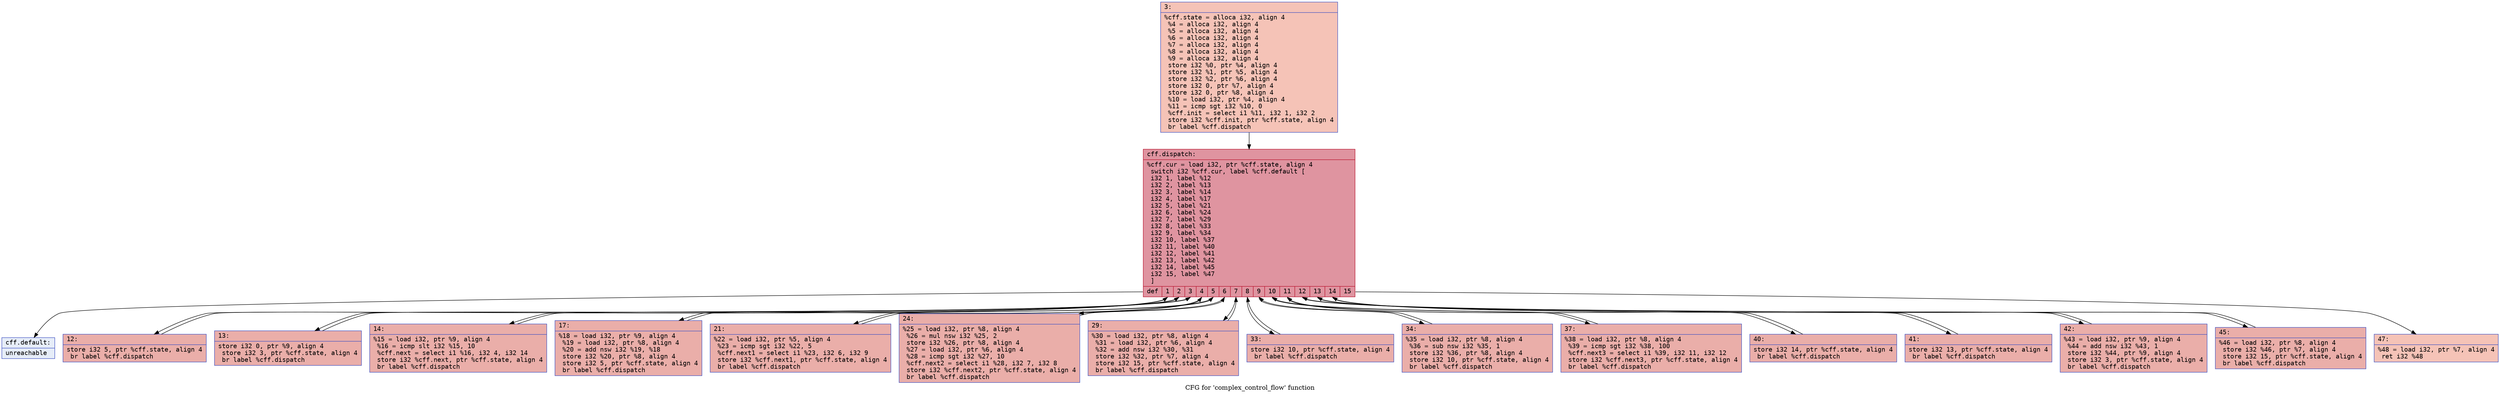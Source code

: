 digraph "CFG for 'complex_control_flow' function" {
	label="CFG for 'complex_control_flow' function";

	Node0x5edd3ea65ad0 [shape=record,color="#3d50c3ff", style=filled, fillcolor="#e8765c70" fontname="Courier",label="{3:\l|  %cff.state = alloca i32, align 4\l  %4 = alloca i32, align 4\l  %5 = alloca i32, align 4\l  %6 = alloca i32, align 4\l  %7 = alloca i32, align 4\l  %8 = alloca i32, align 4\l  %9 = alloca i32, align 4\l  store i32 %0, ptr %4, align 4\l  store i32 %1, ptr %5, align 4\l  store i32 %2, ptr %6, align 4\l  store i32 0, ptr %7, align 4\l  store i32 0, ptr %8, align 4\l  %10 = load i32, ptr %4, align 4\l  %11 = icmp sgt i32 %10, 0\l  %cff.init = select i1 %11, i32 1, i32 2\l  store i32 %cff.init, ptr %cff.state, align 4\l  br label %cff.dispatch\l}"];
	Node0x5edd3ea65ad0 -> Node0x5edd3ea7f440;
	Node0x5edd3ea65c00 [shape=record,color="#3d50c3ff", style=filled, fillcolor="#d0473d70" fontname="Courier",label="{12:\l|  store i32 5, ptr %cff.state, align 4\l  br label %cff.dispatch\l}"];
	Node0x5edd3ea65c00 -> Node0x5edd3ea7f440;
	Node0x5edd3ea69130 [shape=record,color="#3d50c3ff", style=filled, fillcolor="#d0473d70" fontname="Courier",label="{13:\l|  store i32 0, ptr %9, align 4\l  store i32 3, ptr %cff.state, align 4\l  br label %cff.dispatch\l}"];
	Node0x5edd3ea69130 -> Node0x5edd3ea7f440;
	Node0x5edd3ea69380 [shape=record,color="#3d50c3ff", style=filled, fillcolor="#d0473d70" fontname="Courier",label="{14:\l|  %15 = load i32, ptr %9, align 4\l  %16 = icmp slt i32 %15, 10\l  %cff.next = select i1 %16, i32 4, i32 14\l  store i32 %cff.next, ptr %cff.state, align 4\l  br label %cff.dispatch\l}"];
	Node0x5edd3ea69380 -> Node0x5edd3ea7f440;
	Node0x5edd3ea69b10 [shape=record,color="#3d50c3ff", style=filled, fillcolor="#d0473d70" fontname="Courier",label="{17:\l|  %18 = load i32, ptr %9, align 4\l  %19 = load i32, ptr %8, align 4\l  %20 = add nsw i32 %19, %18\l  store i32 %20, ptr %8, align 4\l  store i32 5, ptr %cff.state, align 4\l  br label %cff.dispatch\l}"];
	Node0x5edd3ea69b10 -> Node0x5edd3ea7f440;
	Node0x5edd3ea69280 [shape=record,color="#3d50c3ff", style=filled, fillcolor="#d0473d70" fontname="Courier",label="{21:\l|  %22 = load i32, ptr %5, align 4\l  %23 = icmp sgt i32 %22, 5\l  %cff.next1 = select i1 %23, i32 6, i32 9\l  store i32 %cff.next1, ptr %cff.state, align 4\l  br label %cff.dispatch\l}"];
	Node0x5edd3ea69280 -> Node0x5edd3ea7f440;
	Node0x5edd3ea69f80 [shape=record,color="#3d50c3ff", style=filled, fillcolor="#d0473d70" fontname="Courier",label="{24:\l|  %25 = load i32, ptr %8, align 4\l  %26 = mul nsw i32 %25, 2\l  store i32 %26, ptr %8, align 4\l  %27 = load i32, ptr %6, align 4\l  %28 = icmp sgt i32 %27, 10\l  %cff.next2 = select i1 %28, i32 7, i32 8\l  store i32 %cff.next2, ptr %cff.state, align 4\l  br label %cff.dispatch\l}"];
	Node0x5edd3ea69f80 -> Node0x5edd3ea7f440;
	Node0x5edd3ea6a2c0 [shape=record,color="#3d50c3ff", style=filled, fillcolor="#d0473d70" fontname="Courier",label="{29:\l|  %30 = load i32, ptr %8, align 4\l  %31 = load i32, ptr %6, align 4\l  %32 = add nsw i32 %30, %31\l  store i32 %32, ptr %7, align 4\l  store i32 15, ptr %cff.state, align 4\l  br label %cff.dispatch\l}"];
	Node0x5edd3ea6a2c0 -> Node0x5edd3ea7f440;
	Node0x5edd3ea6a320 [shape=record,color="#3d50c3ff", style=filled, fillcolor="#d0473d70" fontname="Courier",label="{33:\l|  store i32 10, ptr %cff.state, align 4\l  br label %cff.dispatch\l}"];
	Node0x5edd3ea6a320 -> Node0x5edd3ea7f440;
	Node0x5edd3ea69fe0 [shape=record,color="#3d50c3ff", style=filled, fillcolor="#d0473d70" fontname="Courier",label="{34:\l|  %35 = load i32, ptr %8, align 4\l  %36 = sub nsw i32 %35, 1\l  store i32 %36, ptr %8, align 4\l  store i32 10, ptr %cff.state, align 4\l  br label %cff.dispatch\l}"];
	Node0x5edd3ea69fe0 -> Node0x5edd3ea7f440;
	Node0x5edd3ea6a6e0 [shape=record,color="#3d50c3ff", style=filled, fillcolor="#d0473d70" fontname="Courier",label="{37:\l|  %38 = load i32, ptr %8, align 4\l  %39 = icmp sgt i32 %38, 100\l  %cff.next3 = select i1 %39, i32 11, i32 12\l  store i32 %cff.next3, ptr %cff.state, align 4\l  br label %cff.dispatch\l}"];
	Node0x5edd3ea6a6e0 -> Node0x5edd3ea7f440;
	Node0x5edd3ea6ab10 [shape=record,color="#3d50c3ff", style=filled, fillcolor="#d0473d70" fontname="Courier",label="{40:\l|  store i32 14, ptr %cff.state, align 4\l  br label %cff.dispatch\l}"];
	Node0x5edd3ea6ab10 -> Node0x5edd3ea7f440;
	Node0x5edd3ea6ab70 [shape=record,color="#3d50c3ff", style=filled, fillcolor="#d0473d70" fontname="Courier",label="{41:\l|  store i32 13, ptr %cff.state, align 4\l  br label %cff.dispatch\l}"];
	Node0x5edd3ea6ab70 -> Node0x5edd3ea7f440;
	Node0x5edd3ea6acf0 [shape=record,color="#3d50c3ff", style=filled, fillcolor="#d0473d70" fontname="Courier",label="{42:\l|  %43 = load i32, ptr %9, align 4\l  %44 = add nsw i32 %43, 1\l  store i32 %44, ptr %9, align 4\l  store i32 3, ptr %cff.state, align 4\l  br label %cff.dispatch\l}"];
	Node0x5edd3ea6acf0 -> Node0x5edd3ea7f440;
	Node0x5edd3ea69b70 [shape=record,color="#3d50c3ff", style=filled, fillcolor="#d0473d70" fontname="Courier",label="{45:\l|  %46 = load i32, ptr %8, align 4\l  store i32 %46, ptr %7, align 4\l  store i32 15, ptr %cff.state, align 4\l  br label %cff.dispatch\l}"];
	Node0x5edd3ea69b70 -> Node0x5edd3ea7f440;
	Node0x5edd3ea6a610 [shape=record,color="#3d50c3ff", style=filled, fillcolor="#e8765c70" fontname="Courier",label="{47:\l|  %48 = load i32, ptr %7, align 4\l  ret i32 %48\l}"];
	Node0x5edd3ea7f440 [shape=record,color="#b70d28ff", style=filled, fillcolor="#b70d2870" fontname="Courier",label="{cff.dispatch:\l|  %cff.cur = load i32, ptr %cff.state, align 4\l  switch i32 %cff.cur, label %cff.default [\l    i32 1, label %12\l    i32 2, label %13\l    i32 3, label %14\l    i32 4, label %17\l    i32 5, label %21\l    i32 6, label %24\l    i32 7, label %29\l    i32 8, label %33\l    i32 9, label %34\l    i32 10, label %37\l    i32 11, label %40\l    i32 12, label %41\l    i32 13, label %42\l    i32 14, label %45\l    i32 15, label %47\l  ]\l|{<s0>def|<s1>1|<s2>2|<s3>3|<s4>4|<s5>5|<s6>6|<s7>7|<s8>8|<s9>9|<s10>10|<s11>11|<s12>12|<s13>13|<s14>14|<s15>15}}"];
	Node0x5edd3ea7f440:s0 -> Node0x5edd3ea7f4d0;
	Node0x5edd3ea7f440:s1 -> Node0x5edd3ea65c00;
	Node0x5edd3ea7f440:s2 -> Node0x5edd3ea69130;
	Node0x5edd3ea7f440:s3 -> Node0x5edd3ea69380;
	Node0x5edd3ea7f440:s4 -> Node0x5edd3ea69b10;
	Node0x5edd3ea7f440:s5 -> Node0x5edd3ea69280;
	Node0x5edd3ea7f440:s6 -> Node0x5edd3ea69f80;
	Node0x5edd3ea7f440:s7 -> Node0x5edd3ea6a2c0;
	Node0x5edd3ea7f440:s8 -> Node0x5edd3ea6a320;
	Node0x5edd3ea7f440:s9 -> Node0x5edd3ea69fe0;
	Node0x5edd3ea7f440:s10 -> Node0x5edd3ea6a6e0;
	Node0x5edd3ea7f440:s11 -> Node0x5edd3ea6ab10;
	Node0x5edd3ea7f440:s12 -> Node0x5edd3ea6ab70;
	Node0x5edd3ea7f440:s13 -> Node0x5edd3ea6acf0;
	Node0x5edd3ea7f440:s14 -> Node0x5edd3ea69b70;
	Node0x5edd3ea7f440:s15 -> Node0x5edd3ea6a610;
	Node0x5edd3ea7f4d0 [shape=record,color="#3d50c3ff", style=filled, fillcolor="#c7d7f070" fontname="Courier",label="{cff.default:\l|  unreachable\l}"];
}
